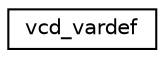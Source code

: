 digraph G
{
  edge [fontname="Helvetica",fontsize="10",labelfontname="Helvetica",labelfontsize="10"];
  node [fontname="Helvetica",fontsize="10",shape=record];
  rankdir="LR";
  Node1 [label="vcd_vardef",height=0.2,width=0.4,color="black", fillcolor="white", style="filled",URL="$structvcd__vardef.html"];
}
